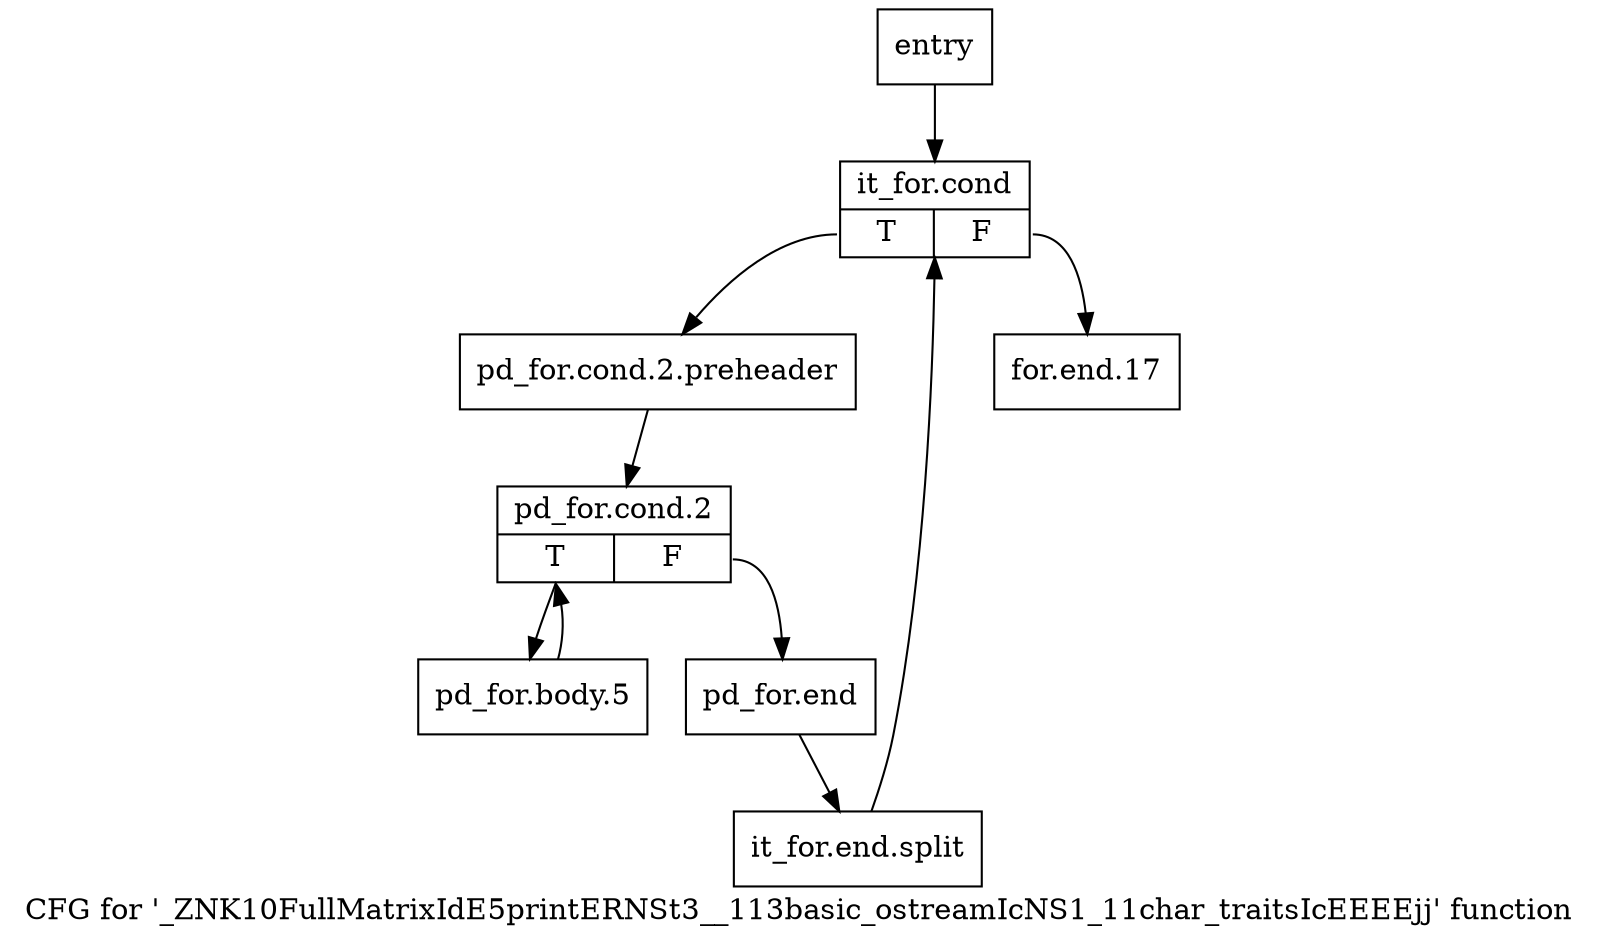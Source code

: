 digraph "CFG for '_ZNK10FullMatrixIdE5printERNSt3__113basic_ostreamIcNS1_11char_traitsIcEEEEjj' function" {
	label="CFG for '_ZNK10FullMatrixIdE5printERNSt3__113basic_ostreamIcNS1_11char_traitsIcEEEEjj' function";

	Node0x48486d0 [shape=record,label="{entry}"];
	Node0x48486d0 -> Node0x4848720;
	Node0x4848720 [shape=record,label="{it_for.cond|{<s0>T|<s1>F}}"];
	Node0x4848720:s0 -> Node0x4848770;
	Node0x4848720:s1 -> Node0x48488b0;
	Node0x4848770 [shape=record,label="{pd_for.cond.2.preheader}"];
	Node0x4848770 -> Node0x48487c0;
	Node0x48487c0 [shape=record,label="{pd_for.cond.2|{<s0>T|<s1>F}}"];
	Node0x48487c0:s0 -> Node0x4848810;
	Node0x48487c0:s1 -> Node0x4848860;
	Node0x4848810 [shape=record,label="{pd_for.body.5}"];
	Node0x4848810 -> Node0x48487c0;
	Node0x4848860 [shape=record,label="{pd_for.end}"];
	Node0x4848860 -> Node0xa865660;
	Node0xa865660 [shape=record,label="{it_for.end.split}"];
	Node0xa865660 -> Node0x4848720;
	Node0x48488b0 [shape=record,label="{for.end.17}"];
}
